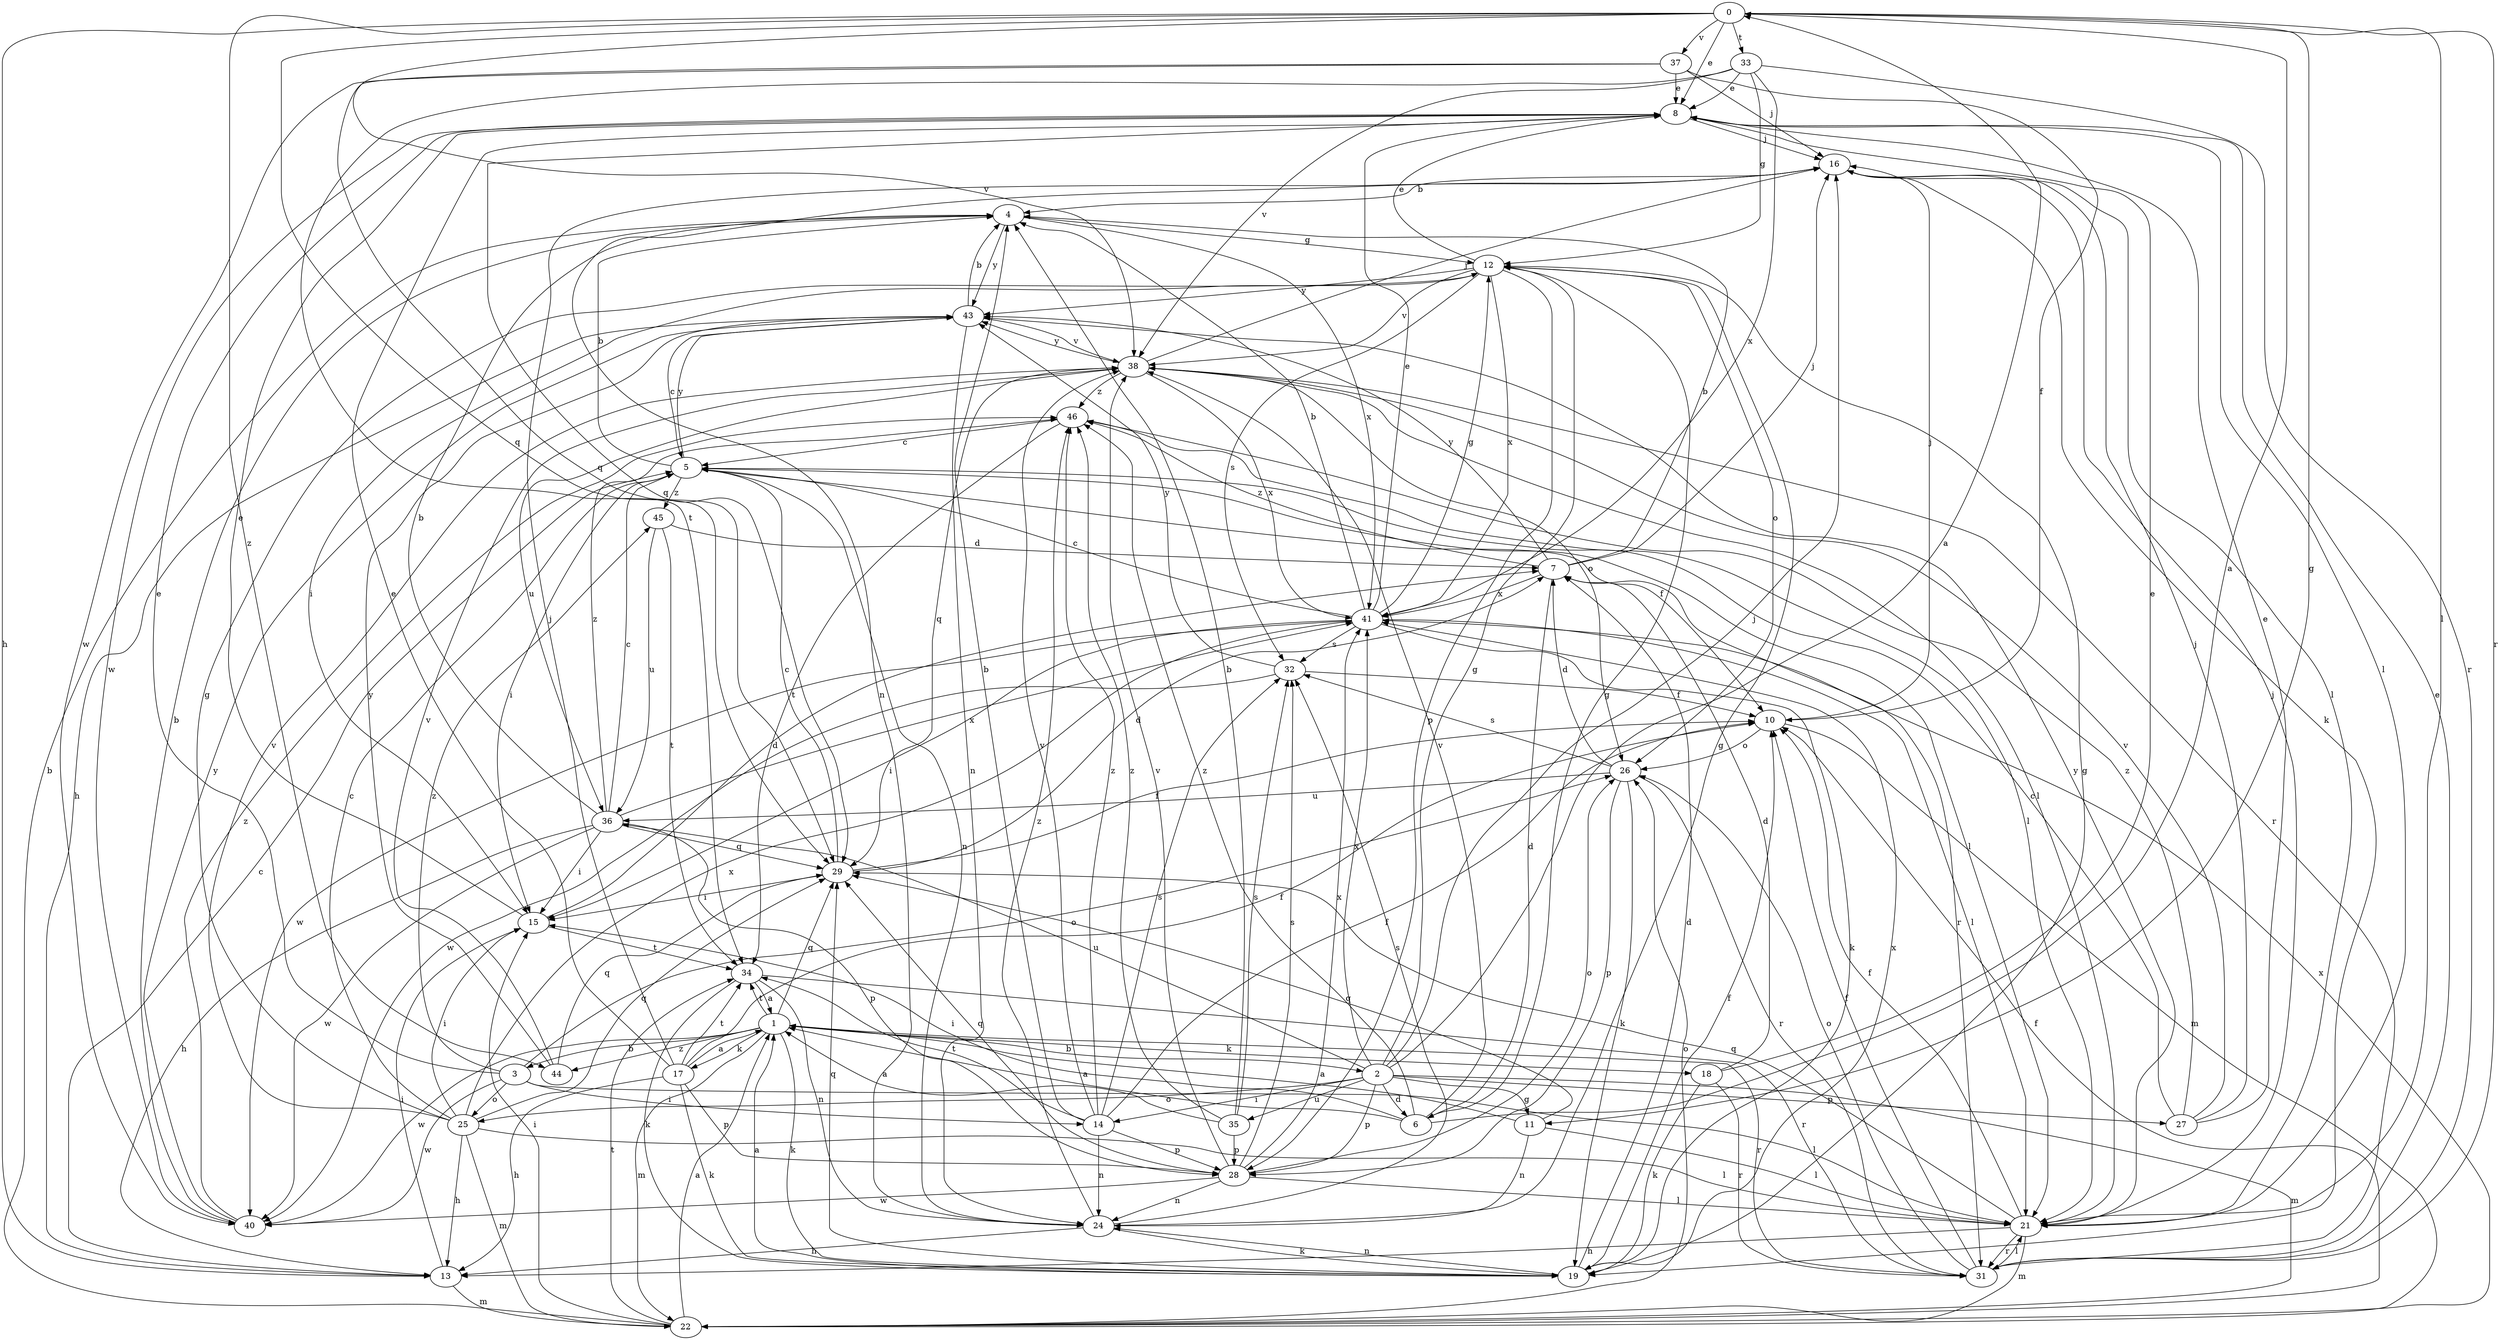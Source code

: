 strict digraph  {
0;
1;
2;
3;
4;
5;
6;
7;
8;
10;
11;
12;
13;
14;
15;
16;
17;
18;
19;
21;
22;
24;
25;
26;
27;
28;
29;
31;
32;
33;
34;
35;
36;
37;
38;
40;
41;
43;
44;
45;
46;
0 -> 8  [label=e];
0 -> 11  [label=g];
0 -> 13  [label=h];
0 -> 21  [label=l];
0 -> 29  [label=q];
0 -> 31  [label=r];
0 -> 33  [label=t];
0 -> 37  [label=v];
0 -> 38  [label=v];
0 -> 44  [label=z];
1 -> 2  [label=b];
1 -> 3  [label=b];
1 -> 17  [label=k];
1 -> 18  [label=k];
1 -> 19  [label=k];
1 -> 22  [label=m];
1 -> 29  [label=q];
1 -> 31  [label=r];
1 -> 34  [label=t];
1 -> 40  [label=w];
1 -> 44  [label=z];
2 -> 0  [label=a];
2 -> 6  [label=d];
2 -> 11  [label=g];
2 -> 12  [label=g];
2 -> 14  [label=i];
2 -> 16  [label=j];
2 -> 22  [label=m];
2 -> 25  [label=o];
2 -> 27  [label=p];
2 -> 28  [label=p];
2 -> 35  [label=u];
2 -> 36  [label=u];
2 -> 41  [label=x];
3 -> 8  [label=e];
3 -> 14  [label=i];
3 -> 21  [label=l];
3 -> 25  [label=o];
3 -> 26  [label=o];
3 -> 40  [label=w];
3 -> 45  [label=z];
4 -> 12  [label=g];
4 -> 41  [label=x];
4 -> 43  [label=y];
5 -> 4  [label=b];
5 -> 10  [label=f];
5 -> 15  [label=i];
5 -> 21  [label=l];
5 -> 24  [label=n];
5 -> 43  [label=y];
5 -> 45  [label=z];
6 -> 0  [label=a];
6 -> 1  [label=a];
6 -> 12  [label=g];
6 -> 15  [label=i];
6 -> 38  [label=v];
6 -> 46  [label=z];
7 -> 4  [label=b];
7 -> 6  [label=d];
7 -> 16  [label=j];
7 -> 31  [label=r];
7 -> 41  [label=x];
7 -> 43  [label=y];
7 -> 46  [label=z];
8 -> 16  [label=j];
8 -> 21  [label=l];
8 -> 29  [label=q];
8 -> 40  [label=w];
10 -> 16  [label=j];
10 -> 22  [label=m];
10 -> 26  [label=o];
11 -> 1  [label=a];
11 -> 21  [label=l];
11 -> 24  [label=n];
11 -> 29  [label=q];
12 -> 8  [label=e];
12 -> 15  [label=i];
12 -> 26  [label=o];
12 -> 28  [label=p];
12 -> 32  [label=s];
12 -> 38  [label=v];
12 -> 41  [label=x];
12 -> 43  [label=y];
13 -> 5  [label=c];
13 -> 15  [label=i];
13 -> 22  [label=m];
14 -> 4  [label=b];
14 -> 10  [label=f];
14 -> 24  [label=n];
14 -> 28  [label=p];
14 -> 32  [label=s];
14 -> 34  [label=t];
14 -> 38  [label=v];
14 -> 46  [label=z];
15 -> 7  [label=d];
15 -> 8  [label=e];
15 -> 34  [label=t];
16 -> 4  [label=b];
16 -> 19  [label=k];
16 -> 21  [label=l];
16 -> 24  [label=n];
17 -> 1  [label=a];
17 -> 8  [label=e];
17 -> 10  [label=f];
17 -> 13  [label=h];
17 -> 16  [label=j];
17 -> 19  [label=k];
17 -> 28  [label=p];
17 -> 34  [label=t];
18 -> 7  [label=d];
18 -> 8  [label=e];
18 -> 19  [label=k];
18 -> 31  [label=r];
19 -> 1  [label=a];
19 -> 7  [label=d];
19 -> 10  [label=f];
19 -> 12  [label=g];
19 -> 24  [label=n];
19 -> 29  [label=q];
19 -> 41  [label=x];
21 -> 10  [label=f];
21 -> 13  [label=h];
21 -> 16  [label=j];
21 -> 22  [label=m];
21 -> 29  [label=q];
21 -> 31  [label=r];
21 -> 43  [label=y];
22 -> 1  [label=a];
22 -> 4  [label=b];
22 -> 10  [label=f];
22 -> 15  [label=i];
22 -> 26  [label=o];
22 -> 34  [label=t];
22 -> 41  [label=x];
24 -> 12  [label=g];
24 -> 13  [label=h];
24 -> 19  [label=k];
24 -> 32  [label=s];
24 -> 46  [label=z];
25 -> 5  [label=c];
25 -> 12  [label=g];
25 -> 13  [label=h];
25 -> 15  [label=i];
25 -> 21  [label=l];
25 -> 22  [label=m];
25 -> 29  [label=q];
25 -> 38  [label=v];
25 -> 41  [label=x];
26 -> 7  [label=d];
26 -> 19  [label=k];
26 -> 28  [label=p];
26 -> 31  [label=r];
26 -> 32  [label=s];
26 -> 36  [label=u];
27 -> 5  [label=c];
27 -> 8  [label=e];
27 -> 16  [label=j];
27 -> 38  [label=v];
27 -> 46  [label=z];
28 -> 21  [label=l];
28 -> 24  [label=n];
28 -> 26  [label=o];
28 -> 29  [label=q];
28 -> 32  [label=s];
28 -> 38  [label=v];
28 -> 40  [label=w];
28 -> 41  [label=x];
29 -> 5  [label=c];
29 -> 7  [label=d];
29 -> 10  [label=f];
29 -> 15  [label=i];
31 -> 8  [label=e];
31 -> 10  [label=f];
31 -> 21  [label=l];
31 -> 26  [label=o];
32 -> 10  [label=f];
32 -> 40  [label=w];
32 -> 43  [label=y];
33 -> 8  [label=e];
33 -> 12  [label=g];
33 -> 31  [label=r];
33 -> 34  [label=t];
33 -> 38  [label=v];
33 -> 41  [label=x];
34 -> 1  [label=a];
34 -> 19  [label=k];
34 -> 24  [label=n];
34 -> 31  [label=r];
35 -> 1  [label=a];
35 -> 4  [label=b];
35 -> 28  [label=p];
35 -> 32  [label=s];
35 -> 46  [label=z];
36 -> 4  [label=b];
36 -> 5  [label=c];
36 -> 13  [label=h];
36 -> 15  [label=i];
36 -> 28  [label=p];
36 -> 29  [label=q];
36 -> 40  [label=w];
36 -> 41  [label=x];
36 -> 46  [label=z];
37 -> 8  [label=e];
37 -> 10  [label=f];
37 -> 16  [label=j];
37 -> 29  [label=q];
37 -> 40  [label=w];
38 -> 16  [label=j];
38 -> 21  [label=l];
38 -> 26  [label=o];
38 -> 29  [label=q];
38 -> 31  [label=r];
38 -> 36  [label=u];
38 -> 41  [label=x];
38 -> 43  [label=y];
38 -> 46  [label=z];
40 -> 4  [label=b];
40 -> 43  [label=y];
40 -> 46  [label=z];
41 -> 4  [label=b];
41 -> 5  [label=c];
41 -> 8  [label=e];
41 -> 12  [label=g];
41 -> 15  [label=i];
41 -> 19  [label=k];
41 -> 21  [label=l];
41 -> 32  [label=s];
41 -> 40  [label=w];
43 -> 4  [label=b];
43 -> 5  [label=c];
43 -> 13  [label=h];
43 -> 24  [label=n];
43 -> 38  [label=v];
44 -> 29  [label=q];
44 -> 38  [label=v];
44 -> 43  [label=y];
45 -> 7  [label=d];
45 -> 34  [label=t];
45 -> 36  [label=u];
46 -> 5  [label=c];
46 -> 21  [label=l];
46 -> 34  [label=t];
}
